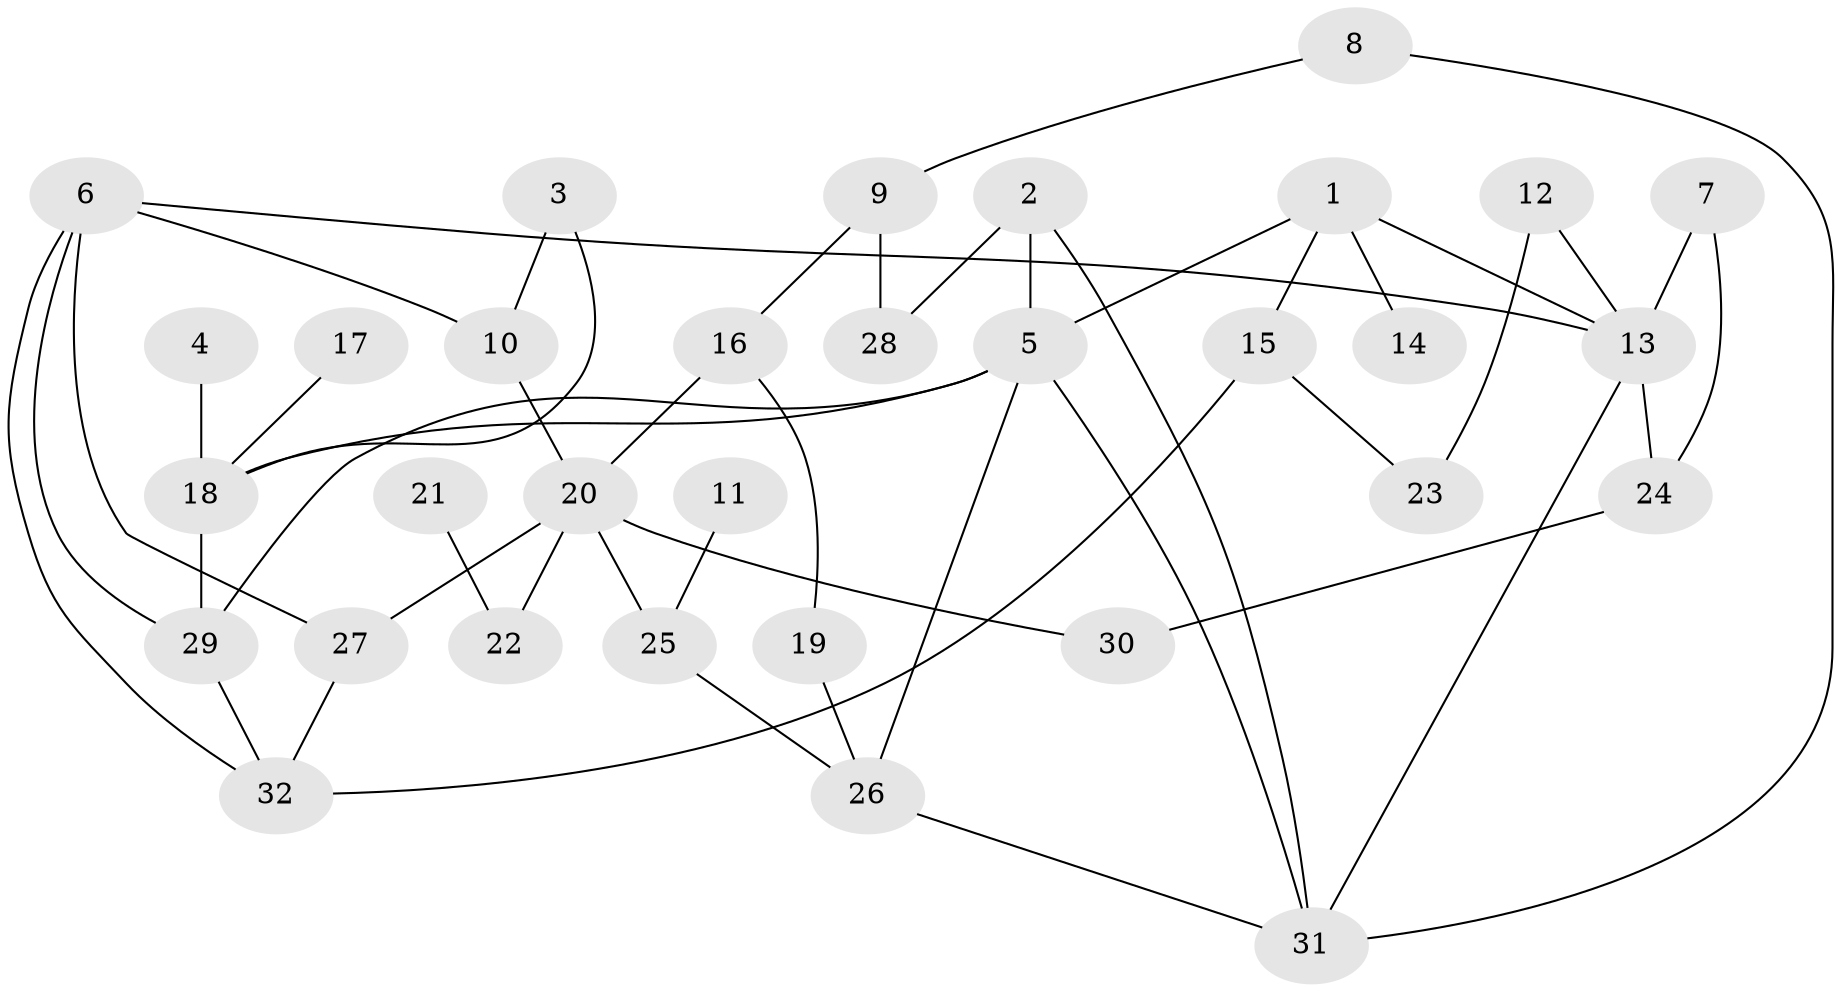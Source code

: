 // original degree distribution, {4: 0.140625, 7: 0.046875, 3: 0.203125, 5: 0.046875, 1: 0.359375, 2: 0.203125}
// Generated by graph-tools (version 1.1) at 2025/00/03/09/25 03:00:58]
// undirected, 32 vertices, 48 edges
graph export_dot {
graph [start="1"]
  node [color=gray90,style=filled];
  1;
  2;
  3;
  4;
  5;
  6;
  7;
  8;
  9;
  10;
  11;
  12;
  13;
  14;
  15;
  16;
  17;
  18;
  19;
  20;
  21;
  22;
  23;
  24;
  25;
  26;
  27;
  28;
  29;
  30;
  31;
  32;
  1 -- 5 [weight=1.0];
  1 -- 13 [weight=1.0];
  1 -- 14 [weight=1.0];
  1 -- 15 [weight=1.0];
  2 -- 5 [weight=1.0];
  2 -- 28 [weight=1.0];
  2 -- 31 [weight=1.0];
  3 -- 10 [weight=1.0];
  3 -- 18 [weight=1.0];
  4 -- 18 [weight=1.0];
  5 -- 18 [weight=1.0];
  5 -- 26 [weight=1.0];
  5 -- 29 [weight=1.0];
  5 -- 31 [weight=1.0];
  6 -- 10 [weight=1.0];
  6 -- 13 [weight=1.0];
  6 -- 27 [weight=1.0];
  6 -- 29 [weight=1.0];
  6 -- 32 [weight=1.0];
  7 -- 13 [weight=1.0];
  7 -- 24 [weight=1.0];
  8 -- 9 [weight=1.0];
  8 -- 31 [weight=1.0];
  9 -- 16 [weight=1.0];
  9 -- 28 [weight=1.0];
  10 -- 20 [weight=1.0];
  11 -- 25 [weight=1.0];
  12 -- 13 [weight=1.0];
  12 -- 23 [weight=1.0];
  13 -- 24 [weight=1.0];
  13 -- 31 [weight=1.0];
  15 -- 23 [weight=1.0];
  15 -- 32 [weight=1.0];
  16 -- 19 [weight=1.0];
  16 -- 20 [weight=1.0];
  17 -- 18 [weight=1.0];
  18 -- 29 [weight=1.0];
  19 -- 26 [weight=1.0];
  20 -- 22 [weight=1.0];
  20 -- 25 [weight=1.0];
  20 -- 27 [weight=1.0];
  20 -- 30 [weight=1.0];
  21 -- 22 [weight=1.0];
  24 -- 30 [weight=1.0];
  25 -- 26 [weight=1.0];
  26 -- 31 [weight=1.0];
  27 -- 32 [weight=1.0];
  29 -- 32 [weight=1.0];
}
